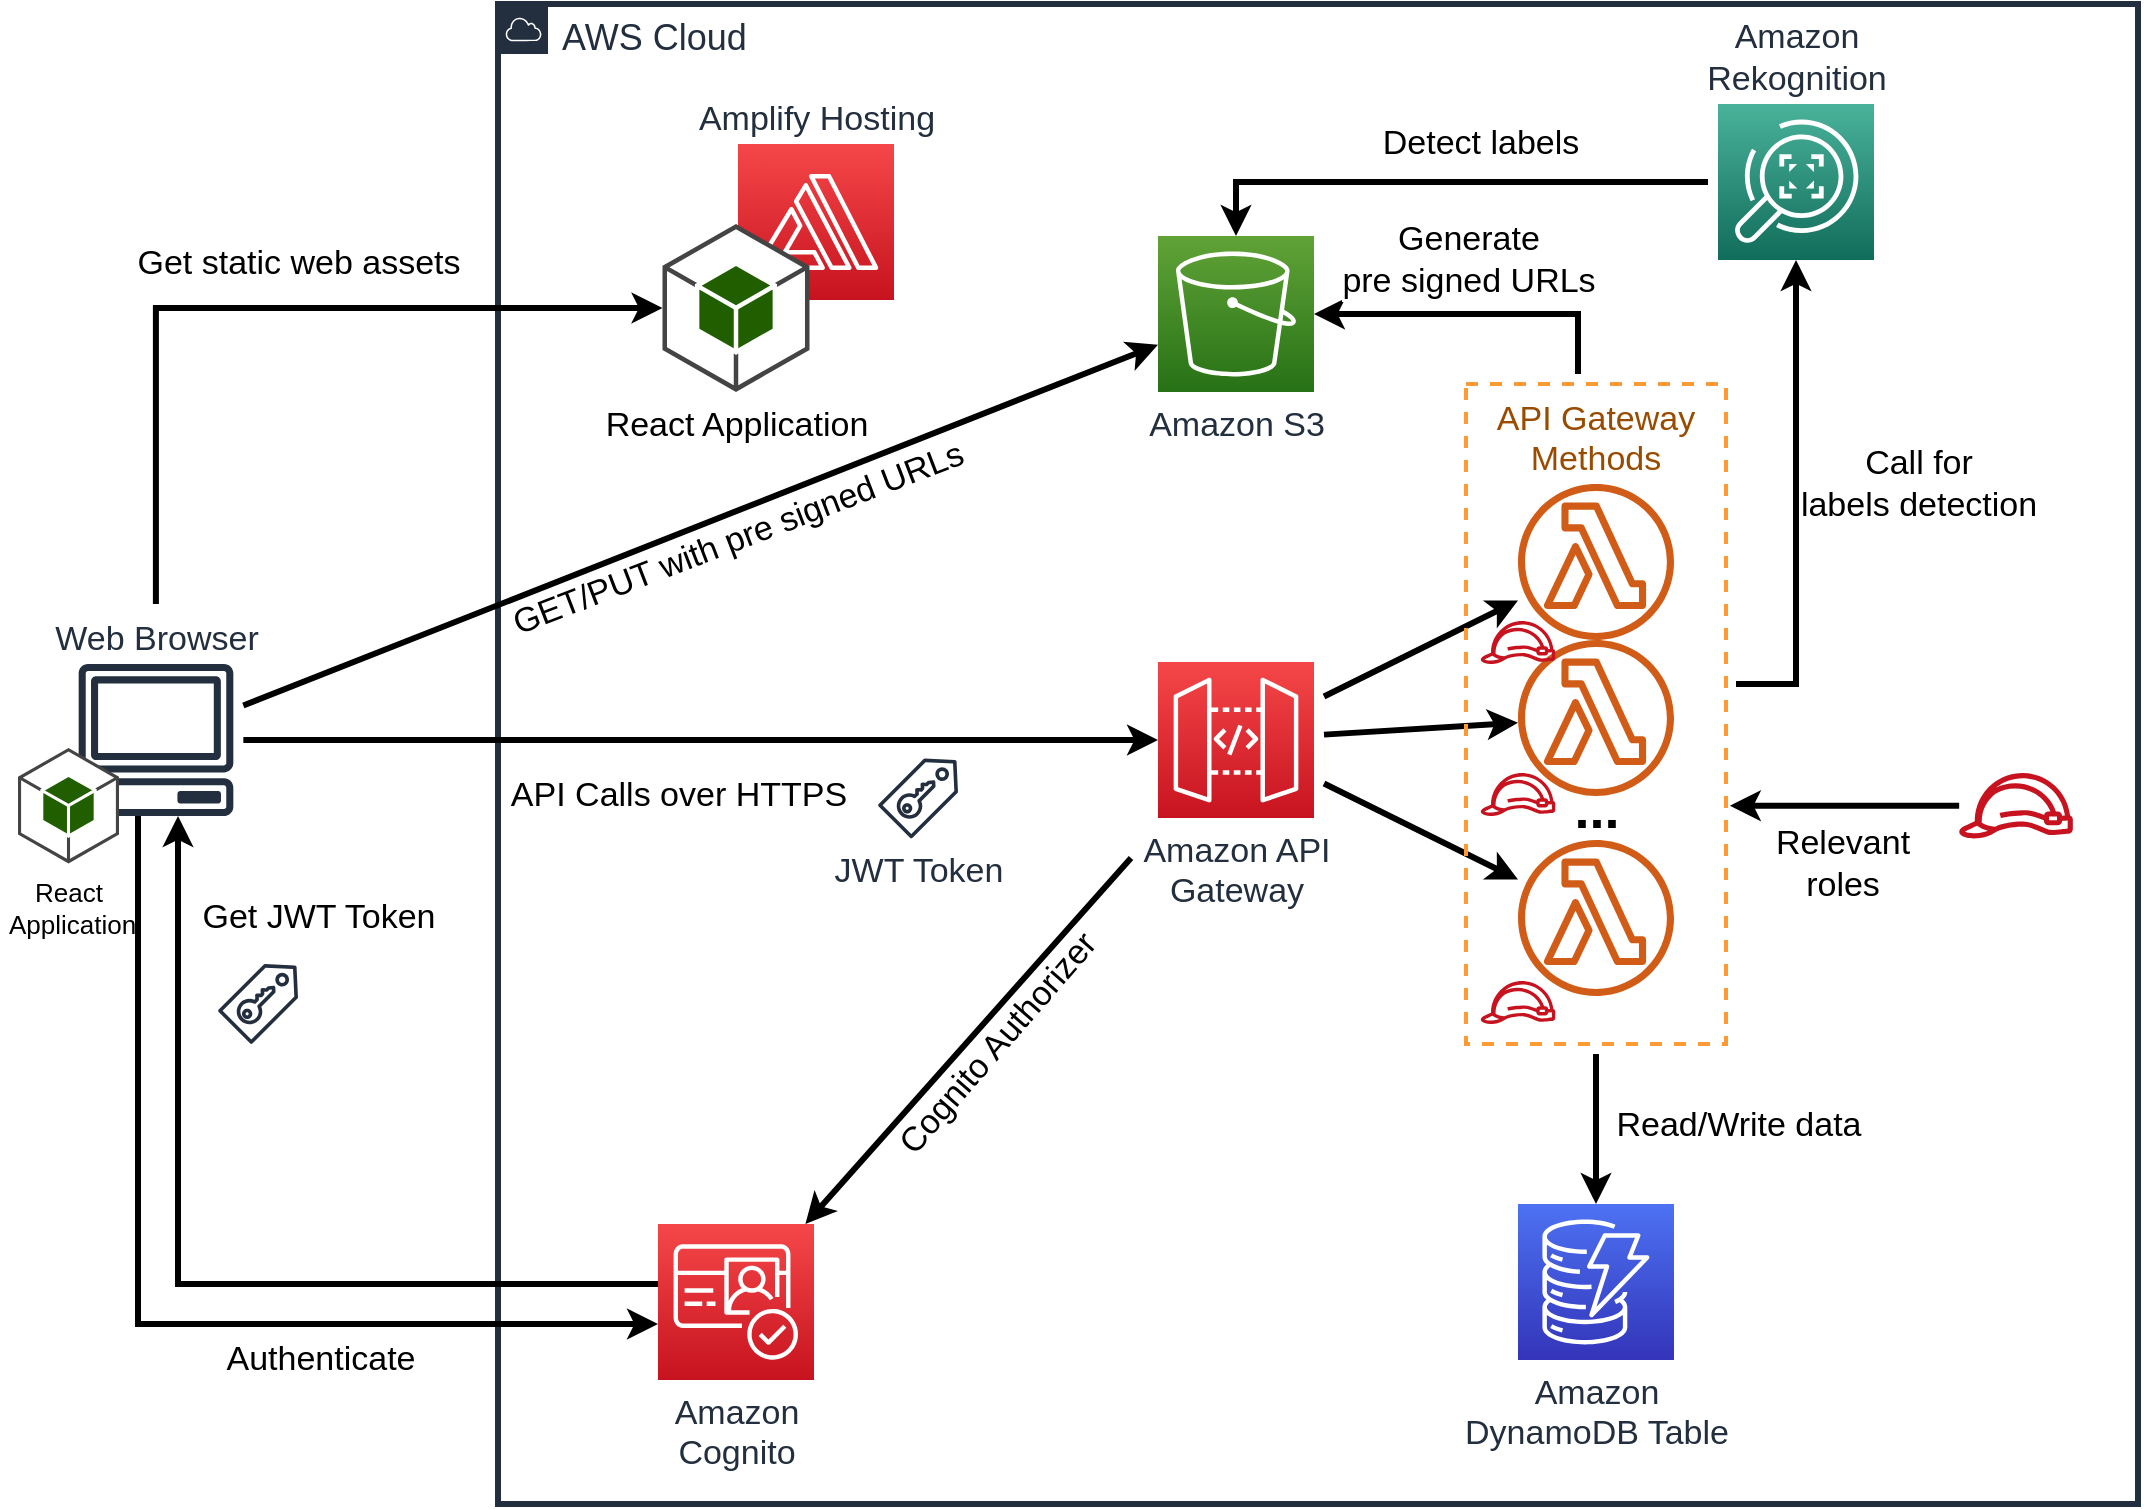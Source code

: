 <mxfile version="13.6.2" type="device"><diagram id="muZ42oOCNlWf3pv_I_aN" name="Page-1"><mxGraphModel dx="1422" dy="822" grid="1" gridSize="10" guides="1" tooltips="1" connect="1" arrows="1" fold="1" page="1" pageScale="1" pageWidth="1600" pageHeight="900" math="0" shadow="0"><root><mxCell id="0"/><mxCell id="1" parent="0"/><mxCell id="A4czcNd73MDWgNcc4S-J-50" value="&lt;font style=&quot;font-size: 18px;&quot;&gt;AWS Cloud&lt;/font&gt;" style="points=[[0,0],[0.25,0],[0.5,0],[0.75,0],[1,0],[1,0.25],[1,0.5],[1,0.75],[1,1],[0.75,1],[0.5,1],[0.25,1],[0,1],[0,0.75],[0,0.5],[0,0.25]];outlineConnect=0;gradientColor=none;html=1;whiteSpace=wrap;fontSize=18;fontStyle=0;shape=mxgraph.aws4.group;grIcon=mxgraph.aws4.group_aws_cloud;strokeColor=#232F3E;fillColor=none;verticalAlign=top;align=left;spacingLeft=30;fontColor=#232F3E;dashed=0;strokeWidth=3;" vertex="1" parent="1"><mxGeometry x="260" y="20" width="820" height="750" as="geometry"/></mxCell><mxCell id="A4czcNd73MDWgNcc4S-J-41" style="edgeStyle=orthogonalEdgeStyle;rounded=0;orthogonalLoop=1;jettySize=auto;html=1;sourcePerimeterSpacing=0;strokeWidth=3;fontSize=17;" edge="1" parent="1" source="A4czcNd73MDWgNcc4S-J-1" target="A4czcNd73MDWgNcc4S-J-14"><mxGeometry relative="1" as="geometry"><Array as="points"><mxPoint x="100" y="660"/></Array></mxGeometry></mxCell><mxCell id="A4czcNd73MDWgNcc4S-J-42" value="Get JWT Token" style="edgeLabel;html=1;align=center;verticalAlign=middle;resizable=0;points=[];fontSize=17;" vertex="1" connectable="0" parent="A4czcNd73MDWgNcc4S-J-41"><mxGeometry x="-0.262" y="1" relative="1" as="geometry"><mxPoint x="5" y="-184" as="offset"/></mxGeometry></mxCell><mxCell id="A4czcNd73MDWgNcc4S-J-1" value="&lt;font style=&quot;font-size: 17px&quot;&gt;Amazon&lt;br&gt;Cognito&lt;/font&gt;" style="outlineConnect=0;fontColor=#232F3E;gradientColor=#F54749;gradientDirection=north;fillColor=#C7131F;strokeColor=#ffffff;dashed=0;verticalLabelPosition=bottom;verticalAlign=top;align=center;html=1;fontSize=12;fontStyle=0;aspect=fixed;shape=mxgraph.aws4.resourceIcon;resIcon=mxgraph.aws4.cognito;" vertex="1" parent="1"><mxGeometry x="340" y="630" width="78" height="78" as="geometry"/></mxCell><mxCell id="A4czcNd73MDWgNcc4S-J-22" style="rounded=0;orthogonalLoop=1;jettySize=auto;html=1;sourcePerimeterSpacing=5;strokeWidth=3;fontSize=17;" edge="1" parent="1" source="A4czcNd73MDWgNcc4S-J-5" target="A4czcNd73MDWgNcc4S-J-8"><mxGeometry relative="1" as="geometry"/></mxCell><mxCell id="A4czcNd73MDWgNcc4S-J-23" style="edgeStyle=none;rounded=0;orthogonalLoop=1;jettySize=auto;html=1;sourcePerimeterSpacing=5;strokeWidth=3;fontSize=17;" edge="1" parent="1" source="A4czcNd73MDWgNcc4S-J-5" target="A4czcNd73MDWgNcc4S-J-9"><mxGeometry relative="1" as="geometry"/></mxCell><mxCell id="A4czcNd73MDWgNcc4S-J-24" style="edgeStyle=none;rounded=0;orthogonalLoop=1;jettySize=auto;html=1;sourcePerimeterSpacing=5;strokeWidth=3;fontSize=17;" edge="1" parent="1" source="A4czcNd73MDWgNcc4S-J-5" target="A4czcNd73MDWgNcc4S-J-10"><mxGeometry relative="1" as="geometry"/></mxCell><mxCell id="A4czcNd73MDWgNcc4S-J-45" style="rounded=0;orthogonalLoop=1;jettySize=auto;html=1;sourcePerimeterSpacing=20;strokeWidth=3;fontSize=17;" edge="1" parent="1" source="A4czcNd73MDWgNcc4S-J-5" target="A4czcNd73MDWgNcc4S-J-1"><mxGeometry relative="1" as="geometry"/></mxCell><mxCell id="A4czcNd73MDWgNcc4S-J-46" value="Cognito Authorizer" style="edgeLabel;html=1;align=center;verticalAlign=middle;resizable=0;points=[];fontSize=17;rotation=-49;" vertex="1" connectable="0" parent="A4czcNd73MDWgNcc4S-J-45"><mxGeometry x="-0.247" y="-3" relative="1" as="geometry"><mxPoint x="-3.12" y="26.26" as="offset"/></mxGeometry></mxCell><mxCell id="A4czcNd73MDWgNcc4S-J-5" value="&lt;font style=&quot;font-size: 17px&quot;&gt;Amazon API &lt;br&gt;Gateway&lt;/font&gt;" style="outlineConnect=0;fontColor=#232F3E;gradientColor=#F54749;gradientDirection=north;fillColor=#C7131F;strokeColor=#ffffff;dashed=0;verticalLabelPosition=bottom;verticalAlign=top;align=center;html=1;fontSize=12;fontStyle=0;aspect=fixed;shape=mxgraph.aws4.resourceIcon;resIcon=mxgraph.aws4.api_gateway;" vertex="1" parent="1"><mxGeometry x="590" y="349" width="78" height="78" as="geometry"/></mxCell><mxCell id="A4czcNd73MDWgNcc4S-J-6" value="&lt;font style=&quot;font-size: 17px&quot;&gt;Amazon S3&lt;/font&gt;" style="outlineConnect=0;fontColor=#232F3E;gradientColor=#60A337;gradientDirection=north;fillColor=#277116;strokeColor=#ffffff;dashed=0;verticalLabelPosition=bottom;verticalAlign=top;align=center;html=1;fontSize=12;fontStyle=0;aspect=fixed;shape=mxgraph.aws4.resourceIcon;resIcon=mxgraph.aws4.s3;" vertex="1" parent="1"><mxGeometry x="590" y="136" width="78" height="78" as="geometry"/></mxCell><mxCell id="A4czcNd73MDWgNcc4S-J-35" value="Detect labels" style="edgeStyle=orthogonalEdgeStyle;rounded=0;orthogonalLoop=1;jettySize=auto;html=1;sourcePerimeterSpacing=5;strokeWidth=3;fontSize=17;" edge="1" parent="1" source="A4czcNd73MDWgNcc4S-J-7" target="A4czcNd73MDWgNcc4S-J-6"><mxGeometry x="-0.129" y="-19" relative="1" as="geometry"><Array as="points"><mxPoint x="629" y="109"/></Array><mxPoint as="offset"/></mxGeometry></mxCell><mxCell id="A4czcNd73MDWgNcc4S-J-7" value="&lt;font style=&quot;font-size: 17px&quot;&gt;Amazon &lt;br&gt;Rekognition&lt;/font&gt;" style="outlineConnect=0;fontColor=#232F3E;gradientColor=#4AB29A;gradientDirection=north;fillColor=#116D5B;strokeColor=#ffffff;dashed=0;verticalLabelPosition=top;verticalAlign=bottom;align=center;html=1;fontSize=12;fontStyle=0;aspect=fixed;shape=mxgraph.aws4.resourceIcon;resIcon=mxgraph.aws4.rekognition;labelPosition=center;" vertex="1" parent="1"><mxGeometry x="870" y="70" width="78" height="78" as="geometry"/></mxCell><mxCell id="A4czcNd73MDWgNcc4S-J-8" value="" style="outlineConnect=0;fontColor=#232F3E;gradientColor=none;fillColor=#D05C17;strokeColor=none;dashed=0;verticalLabelPosition=bottom;verticalAlign=top;align=center;html=1;fontSize=12;fontStyle=0;aspect=fixed;pointerEvents=1;shape=mxgraph.aws4.lambda_function;" vertex="1" parent="1"><mxGeometry x="770" y="260" width="78" height="78" as="geometry"/></mxCell><mxCell id="A4czcNd73MDWgNcc4S-J-9" value="" style="outlineConnect=0;fontColor=#232F3E;gradientColor=none;fillColor=#D05C17;strokeColor=none;dashed=0;verticalLabelPosition=bottom;verticalAlign=top;align=center;html=1;fontSize=12;fontStyle=0;aspect=fixed;pointerEvents=1;shape=mxgraph.aws4.lambda_function;" vertex="1" parent="1"><mxGeometry x="770" y="338" width="78" height="78" as="geometry"/></mxCell><mxCell id="A4czcNd73MDWgNcc4S-J-10" value="" style="outlineConnect=0;fontColor=#232F3E;gradientColor=none;fillColor=#D05C17;strokeColor=none;dashed=0;verticalLabelPosition=bottom;verticalAlign=top;align=center;html=1;fontSize=12;fontStyle=0;aspect=fixed;pointerEvents=1;shape=mxgraph.aws4.lambda_function;" vertex="1" parent="1"><mxGeometry x="770" y="438" width="78" height="78" as="geometry"/></mxCell><mxCell id="A4czcNd73MDWgNcc4S-J-11" value="&lt;font style=&quot;font-size: 17px&quot;&gt;Amazon &lt;br&gt;DynamoDB Table&lt;/font&gt;" style="outlineConnect=0;fontColor=#232F3E;gradientColor=#4D72F3;gradientDirection=north;fillColor=#3334B9;strokeColor=#ffffff;dashed=0;verticalLabelPosition=bottom;verticalAlign=top;align=center;html=1;fontSize=12;fontStyle=0;aspect=fixed;shape=mxgraph.aws4.resourceIcon;resIcon=mxgraph.aws4.dynamodb;" vertex="1" parent="1"><mxGeometry x="770" y="620" width="78" height="78" as="geometry"/></mxCell><mxCell id="A4czcNd73MDWgNcc4S-J-13" value="&lt;font style=&quot;font-size: 17px&quot;&gt;Amplify Hosting&lt;/font&gt;" style="outlineConnect=0;fontColor=#232F3E;gradientColor=#F54749;gradientDirection=north;fillColor=#C7131F;strokeColor=#ffffff;dashed=0;verticalLabelPosition=top;verticalAlign=bottom;align=center;html=1;fontSize=12;fontStyle=0;aspect=fixed;shape=mxgraph.aws4.resourceIcon;resIcon=mxgraph.aws4.amplify;labelPosition=center;" vertex="1" parent="1"><mxGeometry x="380" y="90" width="78" height="78" as="geometry"/></mxCell><mxCell id="A4czcNd73MDWgNcc4S-J-15" value="&lt;font style=&quot;font-size: 17px&quot;&gt;Get static web assets&lt;/font&gt;" style="edgeStyle=orthogonalEdgeStyle;rounded=0;orthogonalLoop=1;jettySize=auto;html=1;strokeWidth=3;sourcePerimeterSpacing=30;" edge="1" parent="1" source="A4czcNd73MDWgNcc4S-J-14" target="A4czcNd73MDWgNcc4S-J-17"><mxGeometry x="-0.262" y="-74" relative="1" as="geometry"><Array as="points"><mxPoint x="89" y="172"/></Array><mxPoint x="71" y="-96" as="offset"/></mxGeometry></mxCell><mxCell id="A4czcNd73MDWgNcc4S-J-16" style="edgeStyle=orthogonalEdgeStyle;rounded=0;orthogonalLoop=1;jettySize=auto;html=1;strokeWidth=3;sourcePerimeterSpacing=0;" edge="1" parent="1" source="A4czcNd73MDWgNcc4S-J-14" target="A4czcNd73MDWgNcc4S-J-1"><mxGeometry relative="1" as="geometry"><Array as="points"><mxPoint x="80" y="680"/></Array></mxGeometry></mxCell><mxCell id="A4czcNd73MDWgNcc4S-J-20" value="Authenticate" style="edgeLabel;html=1;align=center;verticalAlign=middle;resizable=0;points=[];fontSize=17;" vertex="1" connectable="0" parent="A4czcNd73MDWgNcc4S-J-16"><mxGeometry x="-0.082" y="74" relative="1" as="geometry"><mxPoint x="17" y="36" as="offset"/></mxGeometry></mxCell><mxCell id="A4czcNd73MDWgNcc4S-J-18" style="edgeStyle=orthogonalEdgeStyle;rounded=0;orthogonalLoop=1;jettySize=auto;html=1;sourcePerimeterSpacing=5;strokeWidth=3;" edge="1" parent="1" source="A4czcNd73MDWgNcc4S-J-14" target="A4czcNd73MDWgNcc4S-J-5"><mxGeometry relative="1" as="geometry"/></mxCell><mxCell id="A4czcNd73MDWgNcc4S-J-21" value="API Calls over HTTPS" style="edgeLabel;html=1;align=center;verticalAlign=middle;resizable=0;points=[];fontSize=17;" vertex="1" connectable="0" parent="A4czcNd73MDWgNcc4S-J-18"><mxGeometry x="-0.33" y="4" relative="1" as="geometry"><mxPoint x="64.19" y="31.28" as="offset"/></mxGeometry></mxCell><mxCell id="A4czcNd73MDWgNcc4S-J-29" style="edgeStyle=none;rounded=0;orthogonalLoop=1;jettySize=auto;html=1;sourcePerimeterSpacing=5;strokeWidth=3;fontSize=17;" edge="1" parent="1" source="A4czcNd73MDWgNcc4S-J-14" target="A4czcNd73MDWgNcc4S-J-6"><mxGeometry relative="1" as="geometry"/></mxCell><mxCell id="A4czcNd73MDWgNcc4S-J-30" value="GET/PUT with pre signed URLs" style="edgeLabel;html=1;align=center;verticalAlign=middle;resizable=0;points=[];fontSize=17;rotation=-21;" vertex="1" connectable="0" parent="A4czcNd73MDWgNcc4S-J-29"><mxGeometry x="-0.119" y="-5" relative="1" as="geometry"><mxPoint x="43.5" y="-8.02" as="offset"/></mxGeometry></mxCell><mxCell id="A4czcNd73MDWgNcc4S-J-14" value="&lt;font style=&quot;font-size: 17px&quot;&gt;Web Browser&lt;/font&gt;" style="outlineConnect=0;fontColor=#232F3E;gradientColor=none;fillColor=#232F3E;strokeColor=none;dashed=0;verticalLabelPosition=top;verticalAlign=bottom;align=center;html=1;fontSize=12;fontStyle=0;aspect=fixed;pointerEvents=1;shape=mxgraph.aws4.client;labelPosition=center;" vertex="1" parent="1"><mxGeometry x="50" y="350" width="78" height="76" as="geometry"/></mxCell><mxCell id="A4czcNd73MDWgNcc4S-J-17" value="&lt;font style=&quot;font-size: 17px&quot;&gt;React Application&lt;/font&gt;" style="outlineConnect=0;dashed=0;verticalLabelPosition=bottom;verticalAlign=top;align=center;html=1;shape=mxgraph.aws3.android;fillColor=#205E00;gradientColor=none;" vertex="1" parent="1"><mxGeometry x="342.25" y="130" width="73.5" height="84" as="geometry"/></mxCell><mxCell id="A4czcNd73MDWgNcc4S-J-19" value="&lt;font style=&quot;font-size: 17px&quot;&gt;JWT Token&lt;/font&gt;" style="outlineConnect=0;fontColor=#232F3E;gradientColor=none;fillColor=#232F3E;strokeColor=none;dashed=0;verticalLabelPosition=bottom;verticalAlign=top;align=center;html=1;fontSize=12;fontStyle=0;aspect=fixed;pointerEvents=1;shape=mxgraph.aws4.saml_token;" vertex="1" parent="1"><mxGeometry x="450" y="397.22" width="40" height="40" as="geometry"/></mxCell><mxCell id="A4czcNd73MDWgNcc4S-J-25" value="&lt;font size=&quot;1&quot;&gt;&lt;b style=&quot;font-size: 27px&quot;&gt;...&lt;/b&gt;&lt;/font&gt;" style="text;html=1;align=center;verticalAlign=middle;resizable=0;points=[];autosize=1;fontSize=17;" vertex="1" parent="1"><mxGeometry x="789" y="408" width="40" height="30" as="geometry"/></mxCell><mxCell id="A4czcNd73MDWgNcc4S-J-28" value="Read/Write data" style="edgeStyle=none;rounded=0;orthogonalLoop=1;jettySize=auto;html=1;sourcePerimeterSpacing=5;strokeWidth=3;fontSize=17;" edge="1" parent="1" source="A4czcNd73MDWgNcc4S-J-27" target="A4czcNd73MDWgNcc4S-J-11"><mxGeometry x="-0.043" y="71" relative="1" as="geometry"><mxPoint as="offset"/></mxGeometry></mxCell><mxCell id="A4czcNd73MDWgNcc4S-J-31" style="edgeStyle=orthogonalEdgeStyle;rounded=0;orthogonalLoop=1;jettySize=auto;html=1;sourcePerimeterSpacing=5;strokeWidth=3;fontSize=17;" edge="1" parent="1" source="A4czcNd73MDWgNcc4S-J-27" target="A4czcNd73MDWgNcc4S-J-6"><mxGeometry relative="1" as="geometry"><Array as="points"><mxPoint x="800" y="175"/></Array></mxGeometry></mxCell><mxCell id="A4czcNd73MDWgNcc4S-J-32" value="Generate &lt;br&gt;pre signed URLs" style="edgeLabel;html=1;align=center;verticalAlign=middle;resizable=0;points=[];fontSize=17;" vertex="1" connectable="0" parent="A4czcNd73MDWgNcc4S-J-31"><mxGeometry x="0.405" y="-3" relative="1" as="geometry"><mxPoint x="29" y="-24" as="offset"/></mxGeometry></mxCell><mxCell id="A4czcNd73MDWgNcc4S-J-33" style="edgeStyle=orthogonalEdgeStyle;rounded=0;orthogonalLoop=1;jettySize=auto;html=1;sourcePerimeterSpacing=5;strokeWidth=3;fontSize=17;" edge="1" parent="1" source="A4czcNd73MDWgNcc4S-J-27" target="A4czcNd73MDWgNcc4S-J-7"><mxGeometry relative="1" as="geometry"><Array as="points"><mxPoint x="909" y="360"/></Array></mxGeometry></mxCell><mxCell id="A4czcNd73MDWgNcc4S-J-34" value="Call for &lt;br&gt;labels detection" style="edgeLabel;html=1;align=center;verticalAlign=middle;resizable=0;points=[];fontSize=17;" vertex="1" connectable="0" parent="A4czcNd73MDWgNcc4S-J-33"><mxGeometry x="0.458" relative="1" as="geometry"><mxPoint x="61" y="46" as="offset"/></mxGeometry></mxCell><mxCell id="A4czcNd73MDWgNcc4S-J-27" value="API Gateway &#10;Methods" style="fillColor=none;dashed=1;verticalAlign=top;fontStyle=0;fontSize=17;strokeWidth=2;fontColor=#994C00;strokeColor=#FF9933;" vertex="1" parent="1"><mxGeometry x="744" y="210" width="130" height="330" as="geometry"/></mxCell><mxCell id="A4czcNd73MDWgNcc4S-J-36" value="&lt;font style=&quot;font-size: 13px&quot;&gt;React&lt;br&gt;&amp;nbsp;Application&lt;/font&gt;" style="outlineConnect=0;dashed=0;verticalLabelPosition=bottom;verticalAlign=top;align=center;html=1;shape=mxgraph.aws3.android;fillColor=#205E00;gradientColor=none;" vertex="1" parent="1"><mxGeometry x="20" y="392" width="50.5" height="57.71" as="geometry"/></mxCell><mxCell id="A4czcNd73MDWgNcc4S-J-38" value="" style="outlineConnect=0;fontColor=#232F3E;gradientColor=none;fillColor=#232F3E;strokeColor=none;dashed=0;verticalLabelPosition=bottom;verticalAlign=top;align=center;html=1;fontSize=12;fontStyle=0;aspect=fixed;pointerEvents=1;shape=mxgraph.aws4.saml_token;" vertex="1" parent="1"><mxGeometry x="120" y="500" width="40" height="40" as="geometry"/></mxCell><mxCell id="A4czcNd73MDWgNcc4S-J-44" value="Relevant&lt;br&gt;&amp;nbsp;roles&amp;nbsp;" style="edgeStyle=orthogonalEdgeStyle;rounded=0;orthogonalLoop=1;jettySize=auto;html=1;entryX=1.015;entryY=0.639;entryDx=0;entryDy=0;entryPerimeter=0;sourcePerimeterSpacing=0;strokeWidth=3;fontSize=17;" edge="1" parent="1" source="A4czcNd73MDWgNcc4S-J-43" target="A4czcNd73MDWgNcc4S-J-27"><mxGeometry x="0.016" y="29" relative="1" as="geometry"><mxPoint as="offset"/></mxGeometry></mxCell><mxCell id="A4czcNd73MDWgNcc4S-J-43" value="" style="outlineConnect=0;fontColor=#232F3E;gradientColor=none;fillColor=#C7131F;strokeColor=none;dashed=0;verticalLabelPosition=bottom;verticalAlign=top;align=center;html=1;fontSize=12;fontStyle=0;aspect=fixed;pointerEvents=1;shape=mxgraph.aws4.role;" vertex="1" parent="1"><mxGeometry x="990" y="404.5" width="58" height="32.72" as="geometry"/></mxCell><mxCell id="A4czcNd73MDWgNcc4S-J-47" value="" style="outlineConnect=0;fontColor=#232F3E;gradientColor=none;fillColor=#C7131F;strokeColor=none;dashed=0;verticalLabelPosition=bottom;verticalAlign=top;align=center;html=1;fontSize=12;fontStyle=0;aspect=fixed;pointerEvents=1;shape=mxgraph.aws4.role;" vertex="1" parent="1"><mxGeometry x="751" y="508.56" width="38" height="21.44" as="geometry"/></mxCell><mxCell id="A4czcNd73MDWgNcc4S-J-48" value="" style="outlineConnect=0;fontColor=#232F3E;gradientColor=none;fillColor=#C7131F;strokeColor=none;dashed=0;verticalLabelPosition=bottom;verticalAlign=top;align=center;html=1;fontSize=12;fontStyle=0;aspect=fixed;pointerEvents=1;shape=mxgraph.aws4.role;" vertex="1" parent="1"><mxGeometry x="751" y="404.56" width="38" height="21.44" as="geometry"/></mxCell><mxCell id="A4czcNd73MDWgNcc4S-J-49" value="" style="outlineConnect=0;fontColor=#232F3E;gradientColor=none;fillColor=#C7131F;strokeColor=none;dashed=0;verticalLabelPosition=bottom;verticalAlign=top;align=center;html=1;fontSize=12;fontStyle=0;aspect=fixed;pointerEvents=1;shape=mxgraph.aws4.role;" vertex="1" parent="1"><mxGeometry x="751" y="328.56" width="38" height="21.44" as="geometry"/></mxCell></root></mxGraphModel></diagram></mxfile>
